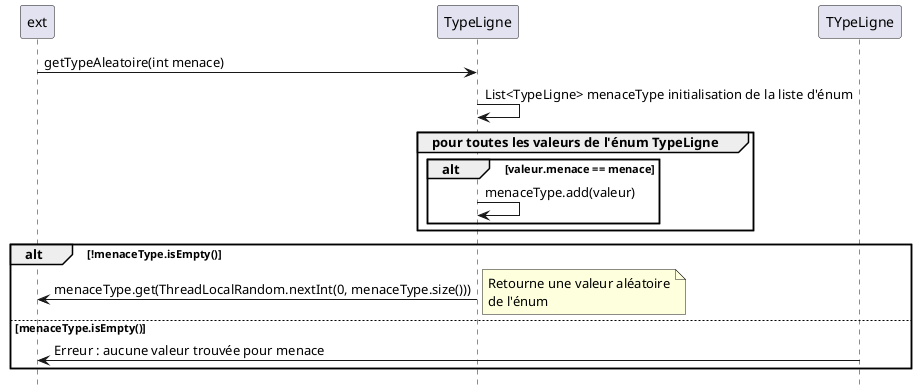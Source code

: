 @startuml
hide footbox

participant ext
participant TypeLigne

ext -> TypeLigne : getTypeAleatoire(int menace)
TypeLigne -> TypeLigne : List<TypeLigne> menaceType initialisation de la liste d'énum
group pour toutes les valeurs de l'énum TypeLigne
    alt valeur.menace == menace
        TypeLigne -> TypeLigne : menaceType.add(valeur)
    end
end

alt !menaceType.isEmpty()
    ext <- TypeLigne : menaceType.get(ThreadLocalRandom.nextInt(0, menaceType.size()))
    note right
        Retourne une valeur aléatoire
        de l'énum
    end note
else menaceType.isEmpty()
    ext <- TYpeLigne : Erreur : aucune valeur trouvée pour menace
end

@enduml